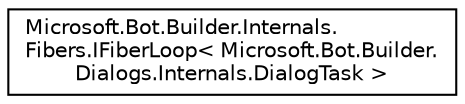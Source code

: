 digraph "Graphical Class Hierarchy"
{
  edge [fontname="Helvetica",fontsize="10",labelfontname="Helvetica",labelfontsize="10"];
  node [fontname="Helvetica",fontsize="10",shape=record];
  rankdir="LR";
  Node1 [label="Microsoft.Bot.Builder.Internals.\lFibers.IFiberLoop\< Microsoft.Bot.Builder.\lDialogs.Internals.DialogTask \>",height=0.2,width=0.4,color="black", fillcolor="white", style="filled",URL="$d3/d08/interface_microsoft_1_1_bot_1_1_builder_1_1_internals_1_1_fibers_1_1_i_fiber_loop.html"];
}
